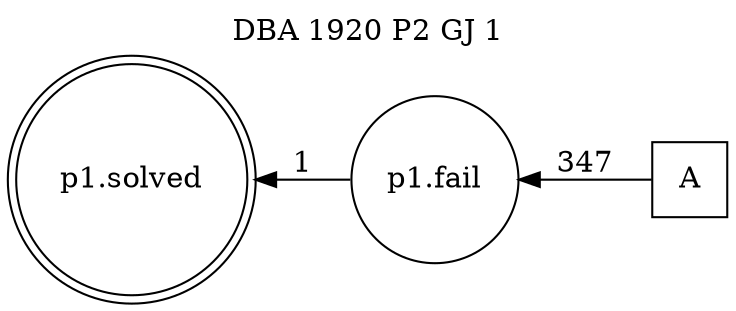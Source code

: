 digraph DBA_1920_P2_GJ_1_GOOD {
labelloc="tl"
label= " DBA 1920 P2 GJ 1 "
rankdir="RL";
graph [ size=" 10 , 10 !"]

"A" [shape="square" label="A"]
"p1.fail" [shape="circle" label="p1.fail"]
"p1.solved" [shape="doublecircle" label="p1.solved"]
"A" -> "p1.fail" [ label=347]
"p1.fail" -> "p1.solved" [ label=1]
}
